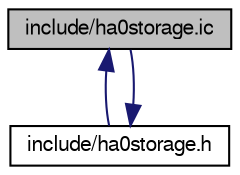 digraph "include/ha0storage.ic"
{
  bgcolor="transparent";
  edge [fontname="FreeSans",fontsize="10",labelfontname="FreeSans",labelfontsize="10"];
  node [fontname="FreeSans",fontsize="10",shape=record];
  Node1 [label="include/ha0storage.ic",height=0.2,width=0.4,color="black", fillcolor="grey75", style="filled" fontcolor="black"];
  Node1 -> Node2 [dir="back",color="midnightblue",fontsize="10",style="solid",fontname="FreeSans"];
  Node2 [label="include/ha0storage.h",height=0.2,width=0.4,color="black",URL="$ha0storage_8h.html"];
  Node2 -> Node1 [dir="back",color="midnightblue",fontsize="10",style="solid",fontname="FreeSans"];
}
